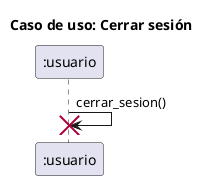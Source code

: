 @startuml
title Caso de uso: Cerrar sesión
participant ":usuario" as l


l -> l: cerrar_sesion()

destroy l
@enduml